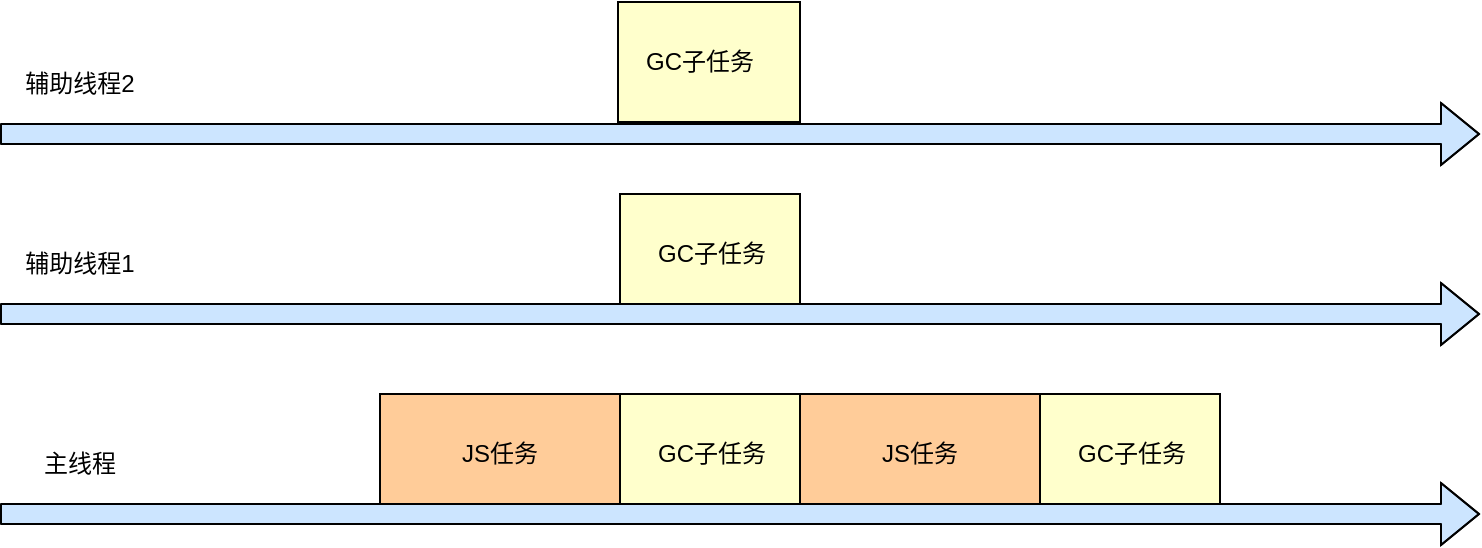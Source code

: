 <mxfile>
    <diagram id="UDVblZL8JzzcVqYLhx1M" name="第 1 页">
        <mxGraphModel dx="1443" dy="301" grid="1" gridSize="10" guides="1" tooltips="1" connect="1" arrows="1" fold="1" page="1" pageScale="1" pageWidth="827" pageHeight="1169" background="#ffffff" math="0" shadow="0">
            <root>
                <mxCell id="0"/>
                <mxCell id="1" parent="0"/>
                <mxCell id="25" value="" style="rounded=0;whiteSpace=wrap;html=1;fillColor=#FFFFCC;" vertex="1" parent="1">
                    <mxGeometry x="230" y="300" width="90" height="60" as="geometry"/>
                </mxCell>
                <mxCell id="27" value="" style="rounded=0;whiteSpace=wrap;html=1;fillColor=#FFFFCC;" vertex="1" parent="1">
                    <mxGeometry x="440" y="300" width="90" height="60" as="geometry"/>
                </mxCell>
                <mxCell id="28" value="&lt;font color=&quot;#000000&quot;&gt;GC子任务&lt;/font&gt;" style="text;html=1;strokeColor=none;fillColor=none;align=center;verticalAlign=middle;whiteSpace=wrap;rounded=0;" vertex="1" parent="1">
                    <mxGeometry x="456" y="315" width="60" height="30" as="geometry"/>
                </mxCell>
                <mxCell id="21" value="" style="rounded=0;whiteSpace=wrap;html=1;fillColor=#FFCC99;" parent="1" vertex="1">
                    <mxGeometry x="320" y="300" width="120" height="60" as="geometry"/>
                </mxCell>
                <mxCell id="19" value="" style="rounded=0;whiteSpace=wrap;html=1;fillColor=#FFCC99;" parent="1" vertex="1">
                    <mxGeometry x="110" y="300" width="120" height="60" as="geometry"/>
                </mxCell>
                <mxCell id="5" value="" style="shape=flexArrow;endArrow=classic;html=1;fillColor=#CCE5FF;" parent="1" edge="1">
                    <mxGeometry width="50" height="50" relative="1" as="geometry">
                        <mxPoint x="-80" y="170" as="sourcePoint"/>
                        <mxPoint x="660" y="170" as="targetPoint"/>
                        <Array as="points">
                            <mxPoint x="330" y="170"/>
                        </Array>
                    </mxGeometry>
                </mxCell>
                <mxCell id="7" value="&lt;font color=&quot;#000000&quot;&gt;辅助线程2&lt;/font&gt;" style="text;html=1;strokeColor=none;fillColor=none;align=center;verticalAlign=middle;whiteSpace=wrap;rounded=0;" parent="1" vertex="1">
                    <mxGeometry x="-70" y="130" width="60" height="30" as="geometry"/>
                </mxCell>
                <mxCell id="10" value="" style="rounded=0;whiteSpace=wrap;html=1;fillColor=#FFFFCC;" parent="1" vertex="1">
                    <mxGeometry x="230" y="200" width="90" height="60" as="geometry"/>
                </mxCell>
                <mxCell id="11" value="" style="shape=flexArrow;endArrow=classic;html=1;fillColor=#CCE5FF;" parent="1" edge="1">
                    <mxGeometry width="50" height="50" relative="1" as="geometry">
                        <mxPoint x="-80" y="260" as="sourcePoint"/>
                        <mxPoint x="660" y="260" as="targetPoint"/>
                        <Array as="points">
                            <mxPoint x="330" y="260"/>
                        </Array>
                    </mxGeometry>
                </mxCell>
                <mxCell id="12" value="&lt;font color=&quot;#000000&quot;&gt;辅助线程1&lt;/font&gt;" style="text;html=1;strokeColor=none;fillColor=none;align=center;verticalAlign=middle;whiteSpace=wrap;rounded=0;" parent="1" vertex="1">
                    <mxGeometry x="-70" y="220" width="60" height="30" as="geometry"/>
                </mxCell>
                <mxCell id="15" value="" style="shape=flexArrow;endArrow=classic;html=1;fillColor=#CCE5FF;" parent="1" edge="1">
                    <mxGeometry width="50" height="50" relative="1" as="geometry">
                        <mxPoint x="-80" y="360" as="sourcePoint"/>
                        <mxPoint x="660" y="360" as="targetPoint"/>
                        <Array as="points">
                            <mxPoint x="330" y="360"/>
                        </Array>
                    </mxGeometry>
                </mxCell>
                <mxCell id="16" value="&lt;font color=&quot;#000000&quot;&gt;主线程&lt;/font&gt;" style="text;html=1;strokeColor=none;fillColor=none;align=center;verticalAlign=middle;whiteSpace=wrap;rounded=0;" parent="1" vertex="1">
                    <mxGeometry x="-70" y="320" width="60" height="30" as="geometry"/>
                </mxCell>
                <mxCell id="20" value="&lt;font color=&quot;#000000&quot;&gt;JS任务&lt;/font&gt;" style="text;html=1;strokeColor=none;fillColor=none;align=center;verticalAlign=middle;whiteSpace=wrap;rounded=0;" parent="1" vertex="1">
                    <mxGeometry x="140" y="315" width="60" height="30" as="geometry"/>
                </mxCell>
                <mxCell id="22" value="&lt;font color=&quot;#000000&quot;&gt;JS任务&lt;/font&gt;" style="text;html=1;strokeColor=none;fillColor=none;align=center;verticalAlign=middle;whiteSpace=wrap;rounded=0;" parent="1" vertex="1">
                    <mxGeometry x="350" y="315" width="60" height="30" as="geometry"/>
                </mxCell>
                <mxCell id="26" value="&lt;font color=&quot;#000000&quot;&gt;GC子任务&lt;/font&gt;" style="text;html=1;strokeColor=none;fillColor=none;align=center;verticalAlign=middle;whiteSpace=wrap;rounded=0;" vertex="1" parent="1">
                    <mxGeometry x="246" y="315" width="60" height="30" as="geometry"/>
                </mxCell>
                <mxCell id="29" value="&lt;font color=&quot;#000000&quot;&gt;GC子任务&lt;/font&gt;" style="text;html=1;strokeColor=none;fillColor=none;align=center;verticalAlign=middle;whiteSpace=wrap;rounded=0;" vertex="1" parent="1">
                    <mxGeometry x="246" y="215" width="60" height="30" as="geometry"/>
                </mxCell>
                <mxCell id="33" value="" style="rounded=0;whiteSpace=wrap;html=1;fillColor=#FFFFCC;" vertex="1" parent="1">
                    <mxGeometry x="229" y="104" width="91" height="60" as="geometry"/>
                </mxCell>
                <mxCell id="34" value="&lt;font color=&quot;#000000&quot;&gt;GC子任务&lt;/font&gt;" style="text;html=1;strokeColor=none;fillColor=none;align=center;verticalAlign=middle;whiteSpace=wrap;rounded=0;" vertex="1" parent="1">
                    <mxGeometry x="240" y="119" width="60" height="30" as="geometry"/>
                </mxCell>
            </root>
        </mxGraphModel>
    </diagram>
</mxfile>